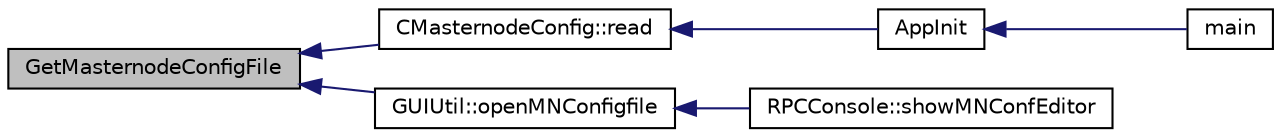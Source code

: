 digraph "GetMasternodeConfigFile"
{
  edge [fontname="Helvetica",fontsize="10",labelfontname="Helvetica",labelfontsize="10"];
  node [fontname="Helvetica",fontsize="10",shape=record];
  rankdir="LR";
  Node286 [label="GetMasternodeConfigFile",height=0.2,width=0.4,color="black", fillcolor="grey75", style="filled", fontcolor="black"];
  Node286 -> Node287 [dir="back",color="midnightblue",fontsize="10",style="solid",fontname="Helvetica"];
  Node287 [label="CMasternodeConfig::read",height=0.2,width=0.4,color="black", fillcolor="white", style="filled",URL="$class_c_masternode_config.html#a028d769bc39a23177cf81a3e433b6e86"];
  Node287 -> Node288 [dir="back",color="midnightblue",fontsize="10",style="solid",fontname="Helvetica"];
  Node288 [label="AppInit",height=0.2,width=0.4,color="black", fillcolor="white", style="filled",URL="$divxd_8cpp.html#ac59316b767e6984e1285f0531275286b"];
  Node288 -> Node289 [dir="back",color="midnightblue",fontsize="10",style="solid",fontname="Helvetica"];
  Node289 [label="main",height=0.2,width=0.4,color="black", fillcolor="white", style="filled",URL="$divxd_8cpp.html#a0ddf1224851353fc92bfbff6f499fa97"];
  Node286 -> Node290 [dir="back",color="midnightblue",fontsize="10",style="solid",fontname="Helvetica"];
  Node290 [label="GUIUtil::openMNConfigfile",height=0.2,width=0.4,color="black", fillcolor="white", style="filled",URL="$namespace_g_u_i_util.html#a17cced42f0ebd5fb923eba61015308a8"];
  Node290 -> Node291 [dir="back",color="midnightblue",fontsize="10",style="solid",fontname="Helvetica"];
  Node291 [label="RPCConsole::showMNConfEditor",height=0.2,width=0.4,color="black", fillcolor="white", style="filled",URL="$class_r_p_c_console.html#a8adc9441d40b37a037ecdfe8183323f7",tooltip="Open external (default) editor with masternode.conf. "];
}
